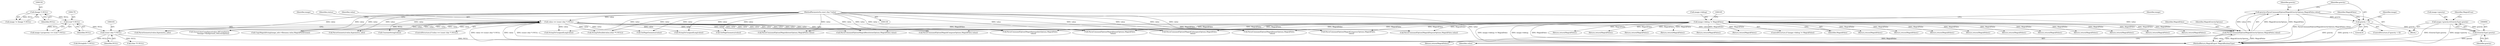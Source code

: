 digraph "0_ImageMagick_b61d35eaccc0a7ddeff8a1c3abfcd0a43ccf210b@pointer" {
"1000689" [label="(Call,image->gravity=(GravityType) gravity)"];
"1000693" [label="(Call,(GravityType) gravity)"];
"1000684" [label="(Call,gravity < 0)"];
"1000677" [label="(Call,gravity=ParseCommandOption(MagickGravityOptions,MagickFalse,value))"];
"1000679" [label="(Call,ParseCommandOption(MagickGravityOptions,MagickFalse,value))"];
"1000159" [label="(Call,image->debug != MagickFalse)"];
"1000190" [label="(Call,value == (const char *) NULL)"];
"1000141" [label="(MethodParameterIn,const char *value)"];
"1000192" [label="(Call,(const char *) NULL)"];
"1000178" [label="(Call,(void *) NULL)"];
"1000149" [label="(Call,(Image *) NULL)"];
"1000679" [label="(Call,ParseCommandOption(MagickGravityOptions,MagickFalse,value))"];
"1000190" [label="(Call,value == (const char *) NULL)"];
"1000718" [label="(Return,return(MagickFalse);)"];
"1000681" [label="(Identifier,MagickFalse)"];
"1000734" [label="(Call,ParseCommandOption(MagickIntentOptions,MagickFalse,value))"];
"1001156" [label="(Call,ParseCommandOption(MagickResolutionOptions,MagickFalse,value))"];
"1000192" [label="(Call,(const char *) NULL)"];
"1000950" [label="(Call,GetPageGeometry(value))"];
"1000194" [label="(Identifier,NULL)"];
"1000682" [label="(Identifier,value)"];
"1000678" [label="(Identifier,gravity)"];
"1000285" [label="(Return,return(MagickFalse);)"];
"1000645" [label="(Return,return(MagickFalse);)"];
"1000141" [label="(MethodParameterIn,const char *value)"];
"1000200" [label="(Identifier,status)"];
"1000324" [label="(Call,ParseCommandOption(MagickComposeOptions,MagickFalse,value))"];
"1000568" [label="(Call,StringToUnsignedLong(value))"];
"1000934" [label="(Return,return(MagickFalse);)"];
"1000983" [label="(Return,return(MagickFalse);)"];
"1000685" [label="(Identifier,gravity)"];
"1000693" [label="(Call,(GravityType) gravity)"];
"1001126" [label="(Call,GetPageGeometry(value))"];
"1001257" [label="(MethodReturn,MagickExport MagickBooleanType)"];
"1000386" [label="(Call,ParseGeometry(value,&geometry_info))"];
"1000174" [label="(Call,image->properties == (void *) NULL)"];
"1000257" [label="(Call,QueryColorCompliance(value,AllCompliance,\n               &image->background_color,exception))"];
"1000159" [label="(Call,image->debug != MagickFalse)"];
"1000695" [label="(Identifier,gravity)"];
"1000686" [label="(Literal,0)"];
"1000677" [label="(Call,gravity=ParseCommandOption(MagickGravityOptions,MagickFalse,value))"];
"1000622" [label="(Return,return(MagickFalse);)"];
"1001110" [label="(Return,return(MagickFalse);)"];
"1000191" [label="(Identifier,value)"];
"1000999" [label="(Call,CopyMagickString(image_info->filename,value,MagickPathExtent))"];
"1000217" [label="(Return,return(MagickFalse);)"];
"1000197" [label="(Identifier,image)"];
"1000689" [label="(Call,image->gravity=(GravityType) gravity)"];
"1000178" [label="(Call,(void *) NULL)"];
"1000690" [label="(Call,image->gravity)"];
"1000687" [label="(Return,return(MagickFalse);)"];
"1001195" [label="(Return,return(MagickFalse);)"];
"1000680" [label="(Identifier,MagickGravityOptions)"];
"1000792" [label="(Call,ParseCommandOption(MagickInterpolateOptions,MagickFalse,\n            value))"];
"1001217" [label="(Return,return(MagickFalse);)"];
"1000189" [label="(ControlStructure,if (value == (const char *) NULL))"];
"1000176" [label="(Identifier,image)"];
"1000675" [label="(Block,)"];
"1000849" [label="(Return,return(MagickFalse);)"];
"1000242" [label="(Return,return(MagickFalse);)"];
"1000516" [label="(Call,ParseGeometry(value,&geometry_info))"];
"1001253" [label="(Call,ConstantString(value))"];
"1000158" [label="(ControlStructure,if (image->debug != MagickFalse))"];
"1000763" [label="(Call,ParseCommandOption(MagickIntentOptions,MagickFalse,\n            value))"];
"1000180" [label="(Identifier,NULL)"];
"1000163" [label="(Identifier,MagickFalse)"];
"1000297" [label="(Call,ParseCommandOption(MagickColorspaceOptions,MagickFalse,\n            value))"];
"1000866" [label="(Call,StringToUnsignedLong(value))"];
"1000149" [label="(Call,(Image *) NULL)"];
"1000913" [label="(Return,return(MagickFalse);)"];
"1000504" [label="(Return,return(MagickFalse);)"];
"1000691" [label="(Identifier,image)"];
"1000697" [label="(Identifier,MagickTrue)"];
"1000828" [label="(Return,return(MagickFalse);)"];
"1001054" [label="(Call,ParseCommandOption(MagickIntentOptions,MagickFalse,\n            value))"];
"1000664" [label="(Call,(char **) NULL)"];
"1000683" [label="(ControlStructure,if (gravity < 0))"];
"1001022" [label="(Call,(StringInfo *) NULL)"];
"1000160" [label="(Call,image->debug)"];
"1000353" [label="(Call,ParseCommandOption(MagickCompressOptions,MagickFalse,\n            value))"];
"1000688" [label="(Identifier,MagickFalse)"];
"1000582" [label="(Call,ParseCommandOption(MagickDisposeOptions,MagickFalse,value))"];
"1000147" [label="(Call,image != (Image *) NULL)"];
"1000684" [label="(Call,gravity < 0)"];
"1000151" [label="(Identifier,NULL)"];
"1000662" [label="(Call,StringToDouble(value,(char **) NULL))"];
"1001240" [label="(Return,return(MagickFalse);)"];
"1000689" -> "1000675"  [label="AST: "];
"1000689" -> "1000693"  [label="CFG: "];
"1000690" -> "1000689"  [label="AST: "];
"1000693" -> "1000689"  [label="AST: "];
"1000697" -> "1000689"  [label="CFG: "];
"1000689" -> "1001257"  [label="DDG: (GravityType) gravity"];
"1000689" -> "1001257"  [label="DDG: image->gravity"];
"1000693" -> "1000689"  [label="DDG: gravity"];
"1000693" -> "1000695"  [label="CFG: "];
"1000694" -> "1000693"  [label="AST: "];
"1000695" -> "1000693"  [label="AST: "];
"1000693" -> "1001257"  [label="DDG: gravity"];
"1000684" -> "1000693"  [label="DDG: gravity"];
"1000684" -> "1000683"  [label="AST: "];
"1000684" -> "1000686"  [label="CFG: "];
"1000685" -> "1000684"  [label="AST: "];
"1000686" -> "1000684"  [label="AST: "];
"1000688" -> "1000684"  [label="CFG: "];
"1000691" -> "1000684"  [label="CFG: "];
"1000684" -> "1001257"  [label="DDG: gravity < 0"];
"1000684" -> "1001257"  [label="DDG: gravity"];
"1000677" -> "1000684"  [label="DDG: gravity"];
"1000677" -> "1000675"  [label="AST: "];
"1000677" -> "1000679"  [label="CFG: "];
"1000678" -> "1000677"  [label="AST: "];
"1000679" -> "1000677"  [label="AST: "];
"1000685" -> "1000677"  [label="CFG: "];
"1000677" -> "1001257"  [label="DDG: ParseCommandOption(MagickGravityOptions,MagickFalse,value)"];
"1000679" -> "1000677"  [label="DDG: MagickGravityOptions"];
"1000679" -> "1000677"  [label="DDG: MagickFalse"];
"1000679" -> "1000677"  [label="DDG: value"];
"1000679" -> "1000682"  [label="CFG: "];
"1000680" -> "1000679"  [label="AST: "];
"1000681" -> "1000679"  [label="AST: "];
"1000682" -> "1000679"  [label="AST: "];
"1000679" -> "1001257"  [label="DDG: MagickFalse"];
"1000679" -> "1001257"  [label="DDG: value"];
"1000679" -> "1001257"  [label="DDG: MagickGravityOptions"];
"1000159" -> "1000679"  [label="DDG: MagickFalse"];
"1000190" -> "1000679"  [label="DDG: value"];
"1000141" -> "1000679"  [label="DDG: value"];
"1000679" -> "1000687"  [label="DDG: MagickFalse"];
"1000159" -> "1000158"  [label="AST: "];
"1000159" -> "1000163"  [label="CFG: "];
"1000160" -> "1000159"  [label="AST: "];
"1000163" -> "1000159"  [label="AST: "];
"1000165" -> "1000159"  [label="CFG: "];
"1000176" -> "1000159"  [label="CFG: "];
"1000159" -> "1001257"  [label="DDG: image->debug != MagickFalse"];
"1000159" -> "1001257"  [label="DDG: image->debug"];
"1000159" -> "1001257"  [label="DDG: MagickFalse"];
"1000159" -> "1000217"  [label="DDG: MagickFalse"];
"1000159" -> "1000242"  [label="DDG: MagickFalse"];
"1000159" -> "1000285"  [label="DDG: MagickFalse"];
"1000159" -> "1000297"  [label="DDG: MagickFalse"];
"1000159" -> "1000324"  [label="DDG: MagickFalse"];
"1000159" -> "1000353"  [label="DDG: MagickFalse"];
"1000159" -> "1000504"  [label="DDG: MagickFalse"];
"1000159" -> "1000582"  [label="DDG: MagickFalse"];
"1000159" -> "1000622"  [label="DDG: MagickFalse"];
"1000159" -> "1000645"  [label="DDG: MagickFalse"];
"1000159" -> "1000718"  [label="DDG: MagickFalse"];
"1000159" -> "1000734"  [label="DDG: MagickFalse"];
"1000159" -> "1000763"  [label="DDG: MagickFalse"];
"1000159" -> "1000792"  [label="DDG: MagickFalse"];
"1000159" -> "1000828"  [label="DDG: MagickFalse"];
"1000159" -> "1000849"  [label="DDG: MagickFalse"];
"1000159" -> "1000913"  [label="DDG: MagickFalse"];
"1000159" -> "1000934"  [label="DDG: MagickFalse"];
"1000159" -> "1000983"  [label="DDG: MagickFalse"];
"1000159" -> "1001054"  [label="DDG: MagickFalse"];
"1000159" -> "1001110"  [label="DDG: MagickFalse"];
"1000159" -> "1001156"  [label="DDG: MagickFalse"];
"1000159" -> "1001195"  [label="DDG: MagickFalse"];
"1000159" -> "1001217"  [label="DDG: MagickFalse"];
"1000159" -> "1001240"  [label="DDG: MagickFalse"];
"1000190" -> "1000189"  [label="AST: "];
"1000190" -> "1000192"  [label="CFG: "];
"1000191" -> "1000190"  [label="AST: "];
"1000192" -> "1000190"  [label="AST: "];
"1000197" -> "1000190"  [label="CFG: "];
"1000200" -> "1000190"  [label="CFG: "];
"1000190" -> "1001257"  [label="DDG: value == (const char *) NULL"];
"1000190" -> "1001257"  [label="DDG: value"];
"1000190" -> "1001257"  [label="DDG: (const char *) NULL"];
"1000141" -> "1000190"  [label="DDG: value"];
"1000192" -> "1000190"  [label="DDG: NULL"];
"1000190" -> "1000257"  [label="DDG: value"];
"1000190" -> "1000297"  [label="DDG: value"];
"1000190" -> "1000324"  [label="DDG: value"];
"1000190" -> "1000353"  [label="DDG: value"];
"1000190" -> "1000386"  [label="DDG: value"];
"1000190" -> "1000516"  [label="DDG: value"];
"1000190" -> "1000568"  [label="DDG: value"];
"1000190" -> "1000582"  [label="DDG: value"];
"1000190" -> "1000662"  [label="DDG: value"];
"1000190" -> "1000734"  [label="DDG: value"];
"1000190" -> "1000763"  [label="DDG: value"];
"1000190" -> "1000792"  [label="DDG: value"];
"1000190" -> "1000866"  [label="DDG: value"];
"1000190" -> "1000950"  [label="DDG: value"];
"1000190" -> "1000999"  [label="DDG: value"];
"1000190" -> "1001054"  [label="DDG: value"];
"1000190" -> "1001126"  [label="DDG: value"];
"1000190" -> "1001156"  [label="DDG: value"];
"1000190" -> "1001253"  [label="DDG: value"];
"1000141" -> "1000138"  [label="AST: "];
"1000141" -> "1001257"  [label="DDG: value"];
"1000141" -> "1000257"  [label="DDG: value"];
"1000141" -> "1000297"  [label="DDG: value"];
"1000141" -> "1000324"  [label="DDG: value"];
"1000141" -> "1000353"  [label="DDG: value"];
"1000141" -> "1000386"  [label="DDG: value"];
"1000141" -> "1000516"  [label="DDG: value"];
"1000141" -> "1000568"  [label="DDG: value"];
"1000141" -> "1000582"  [label="DDG: value"];
"1000141" -> "1000662"  [label="DDG: value"];
"1000141" -> "1000734"  [label="DDG: value"];
"1000141" -> "1000763"  [label="DDG: value"];
"1000141" -> "1000792"  [label="DDG: value"];
"1000141" -> "1000866"  [label="DDG: value"];
"1000141" -> "1000950"  [label="DDG: value"];
"1000141" -> "1000999"  [label="DDG: value"];
"1000141" -> "1001054"  [label="DDG: value"];
"1000141" -> "1001126"  [label="DDG: value"];
"1000141" -> "1001156"  [label="DDG: value"];
"1000141" -> "1001253"  [label="DDG: value"];
"1000192" -> "1000194"  [label="CFG: "];
"1000193" -> "1000192"  [label="AST: "];
"1000194" -> "1000192"  [label="AST: "];
"1000192" -> "1001257"  [label="DDG: NULL"];
"1000178" -> "1000192"  [label="DDG: NULL"];
"1000192" -> "1000664"  [label="DDG: NULL"];
"1000192" -> "1001022"  [label="DDG: NULL"];
"1000178" -> "1000174"  [label="AST: "];
"1000178" -> "1000180"  [label="CFG: "];
"1000179" -> "1000178"  [label="AST: "];
"1000180" -> "1000178"  [label="AST: "];
"1000174" -> "1000178"  [label="CFG: "];
"1000178" -> "1000174"  [label="DDG: NULL"];
"1000149" -> "1000178"  [label="DDG: NULL"];
"1000149" -> "1000147"  [label="AST: "];
"1000149" -> "1000151"  [label="CFG: "];
"1000150" -> "1000149"  [label="AST: "];
"1000151" -> "1000149"  [label="AST: "];
"1000147" -> "1000149"  [label="CFG: "];
"1000149" -> "1000147"  [label="DDG: NULL"];
}
